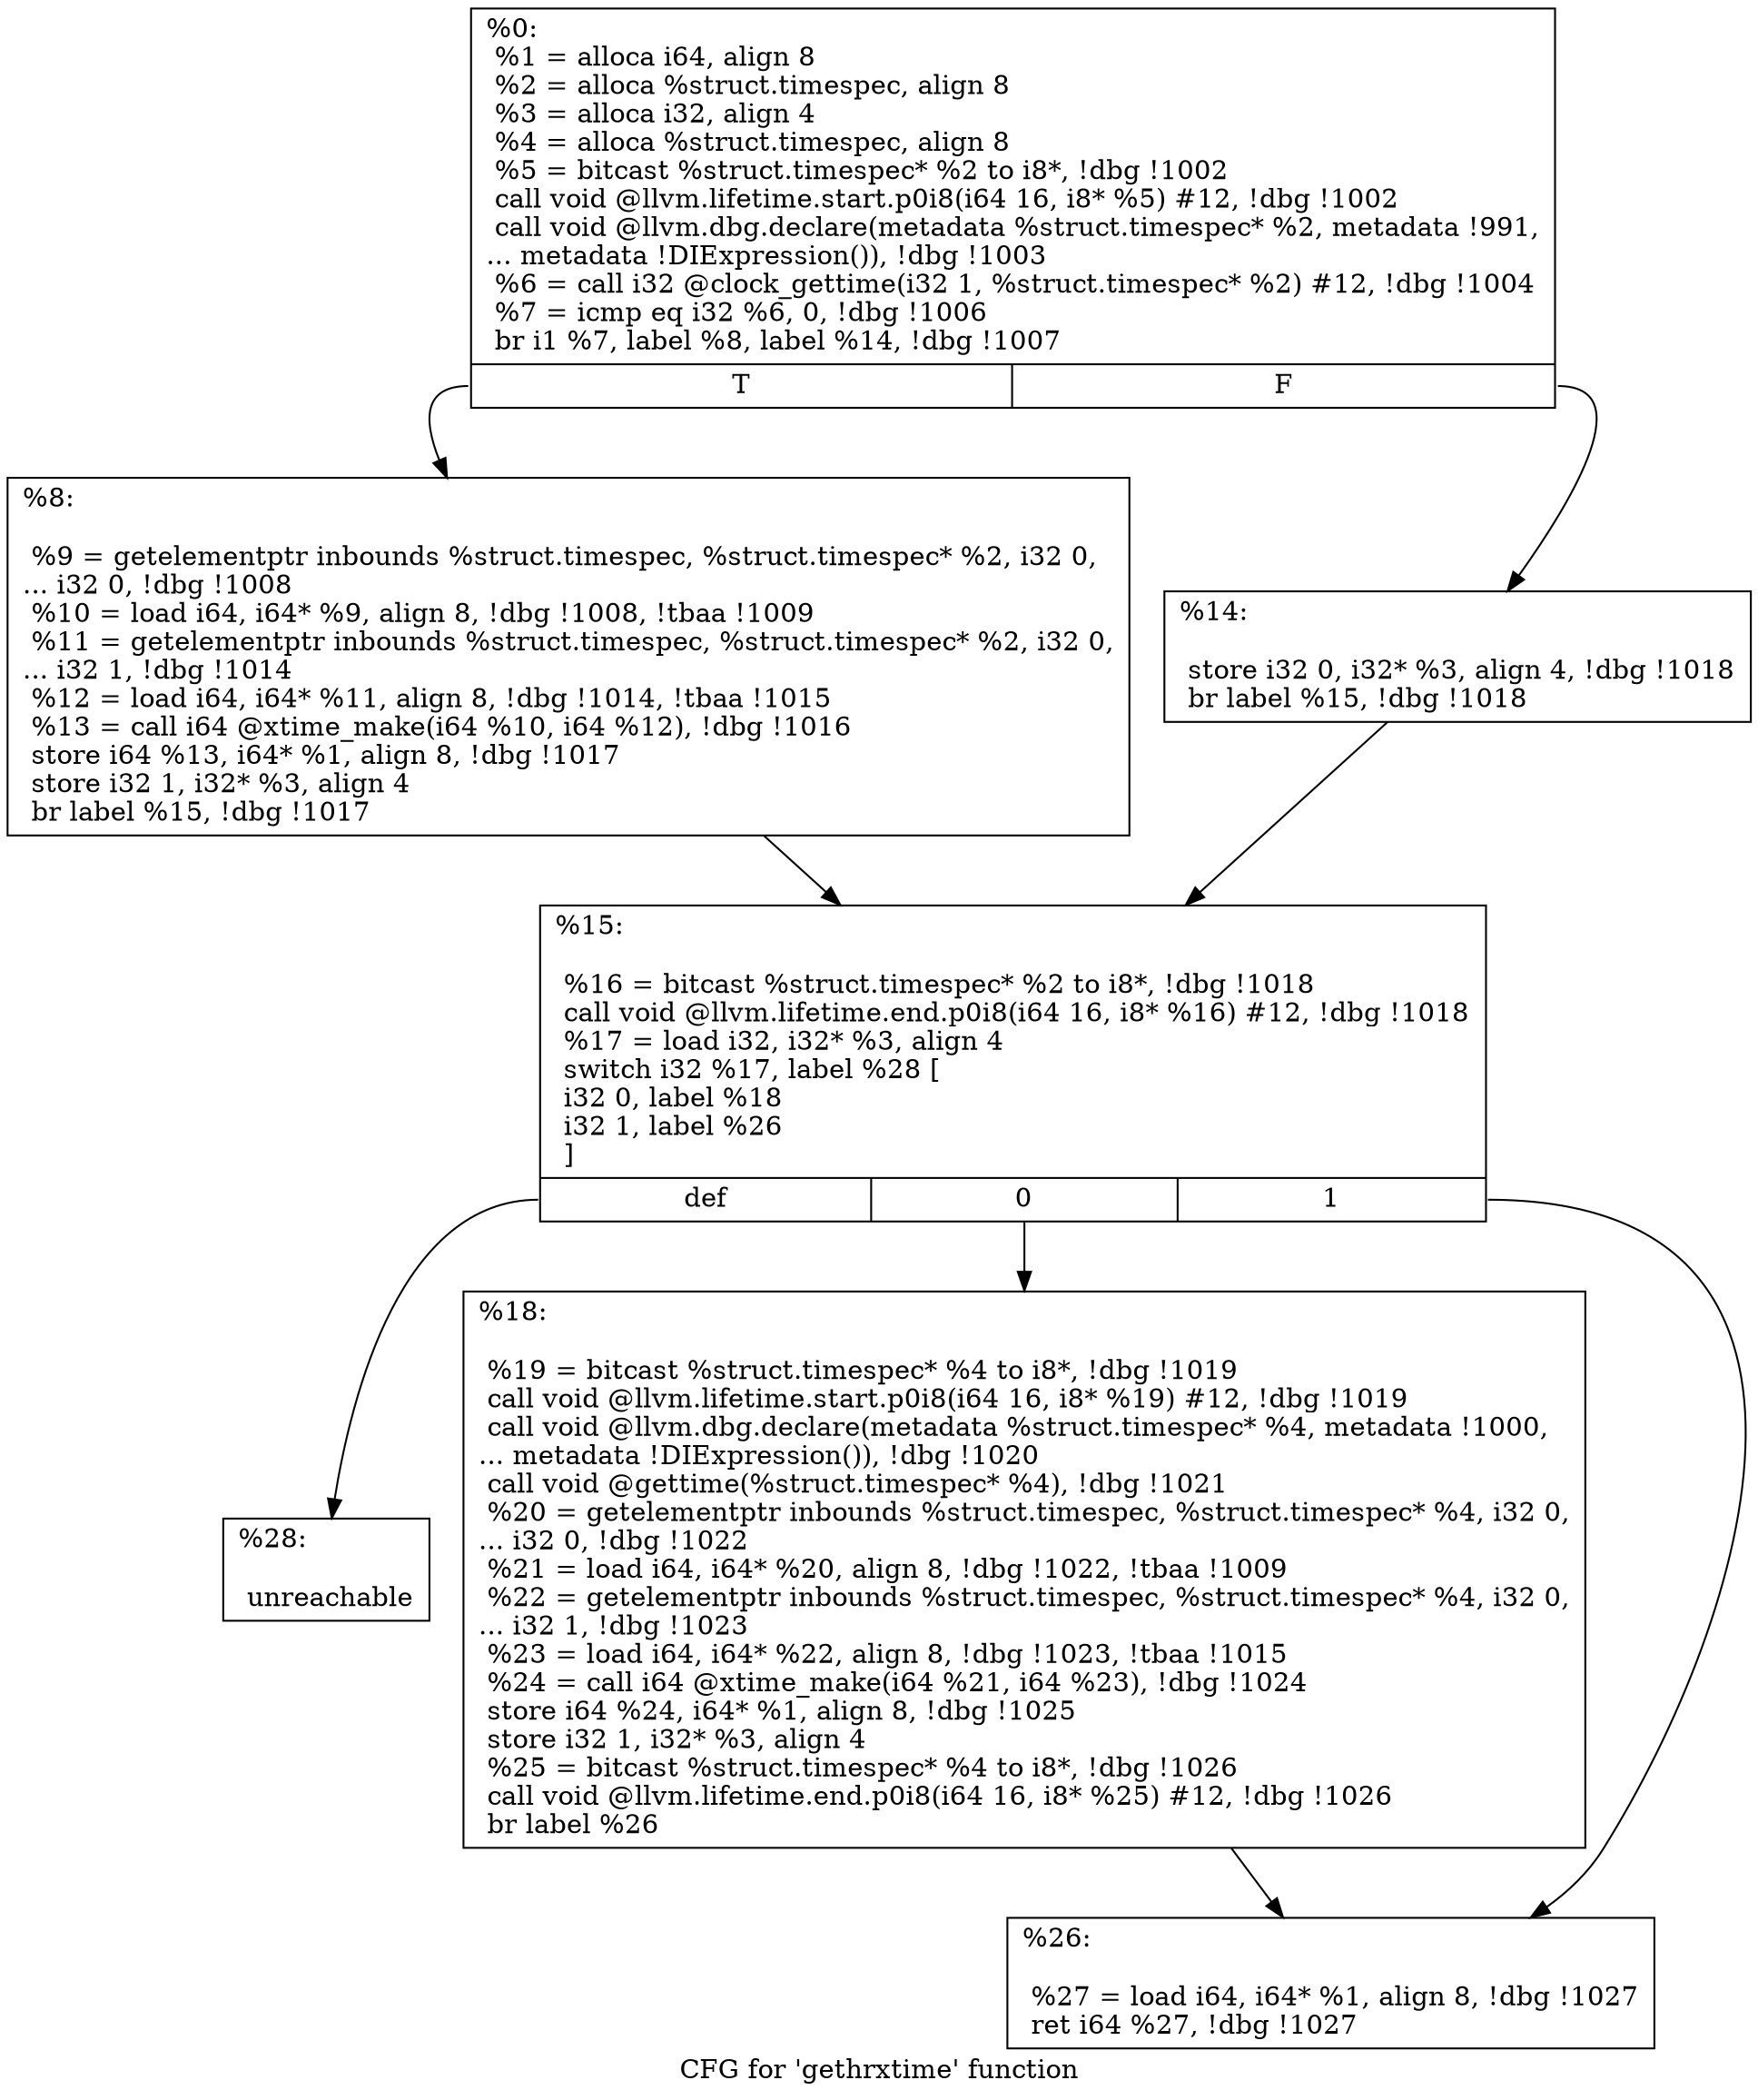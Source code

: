 digraph "CFG for 'gethrxtime' function" {
	label="CFG for 'gethrxtime' function";

	Node0x1900070 [shape=record,label="{%0:\l  %1 = alloca i64, align 8\l  %2 = alloca %struct.timespec, align 8\l  %3 = alloca i32, align 4\l  %4 = alloca %struct.timespec, align 8\l  %5 = bitcast %struct.timespec* %2 to i8*, !dbg !1002\l  call void @llvm.lifetime.start.p0i8(i64 16, i8* %5) #12, !dbg !1002\l  call void @llvm.dbg.declare(metadata %struct.timespec* %2, metadata !991,\l... metadata !DIExpression()), !dbg !1003\l  %6 = call i32 @clock_gettime(i32 1, %struct.timespec* %2) #12, !dbg !1004\l  %7 = icmp eq i32 %6, 0, !dbg !1006\l  br i1 %7, label %8, label %14, !dbg !1007\l|{<s0>T|<s1>F}}"];
	Node0x1900070:s0 -> Node0x19030c0;
	Node0x1900070:s1 -> Node0x1903110;
	Node0x19030c0 [shape=record,label="{%8:\l\l  %9 = getelementptr inbounds %struct.timespec, %struct.timespec* %2, i32 0,\l... i32 0, !dbg !1008\l  %10 = load i64, i64* %9, align 8, !dbg !1008, !tbaa !1009\l  %11 = getelementptr inbounds %struct.timespec, %struct.timespec* %2, i32 0,\l... i32 1, !dbg !1014\l  %12 = load i64, i64* %11, align 8, !dbg !1014, !tbaa !1015\l  %13 = call i64 @xtime_make(i64 %10, i64 %12), !dbg !1016\l  store i64 %13, i64* %1, align 8, !dbg !1017\l  store i32 1, i32* %3, align 4\l  br label %15, !dbg !1017\l}"];
	Node0x19030c0 -> Node0x1903160;
	Node0x1903110 [shape=record,label="{%14:\l\l  store i32 0, i32* %3, align 4, !dbg !1018\l  br label %15, !dbg !1018\l}"];
	Node0x1903110 -> Node0x1903160;
	Node0x1903160 [shape=record,label="{%15:\l\l  %16 = bitcast %struct.timespec* %2 to i8*, !dbg !1018\l  call void @llvm.lifetime.end.p0i8(i64 16, i8* %16) #12, !dbg !1018\l  %17 = load i32, i32* %3, align 4\l  switch i32 %17, label %28 [\l    i32 0, label %18\l    i32 1, label %26\l  ]\l|{<s0>def|<s1>0|<s2>1}}"];
	Node0x1903160:s0 -> Node0x1903250;
	Node0x1903160:s1 -> Node0x19031b0;
	Node0x1903160:s2 -> Node0x1903200;
	Node0x19031b0 [shape=record,label="{%18:\l\l  %19 = bitcast %struct.timespec* %4 to i8*, !dbg !1019\l  call void @llvm.lifetime.start.p0i8(i64 16, i8* %19) #12, !dbg !1019\l  call void @llvm.dbg.declare(metadata %struct.timespec* %4, metadata !1000,\l... metadata !DIExpression()), !dbg !1020\l  call void @gettime(%struct.timespec* %4), !dbg !1021\l  %20 = getelementptr inbounds %struct.timespec, %struct.timespec* %4, i32 0,\l... i32 0, !dbg !1022\l  %21 = load i64, i64* %20, align 8, !dbg !1022, !tbaa !1009\l  %22 = getelementptr inbounds %struct.timespec, %struct.timespec* %4, i32 0,\l... i32 1, !dbg !1023\l  %23 = load i64, i64* %22, align 8, !dbg !1023, !tbaa !1015\l  %24 = call i64 @xtime_make(i64 %21, i64 %23), !dbg !1024\l  store i64 %24, i64* %1, align 8, !dbg !1025\l  store i32 1, i32* %3, align 4\l  %25 = bitcast %struct.timespec* %4 to i8*, !dbg !1026\l  call void @llvm.lifetime.end.p0i8(i64 16, i8* %25) #12, !dbg !1026\l  br label %26\l}"];
	Node0x19031b0 -> Node0x1903200;
	Node0x1903200 [shape=record,label="{%26:\l\l  %27 = load i64, i64* %1, align 8, !dbg !1027\l  ret i64 %27, !dbg !1027\l}"];
	Node0x1903250 [shape=record,label="{%28:\l\l  unreachable\l}"];
}
